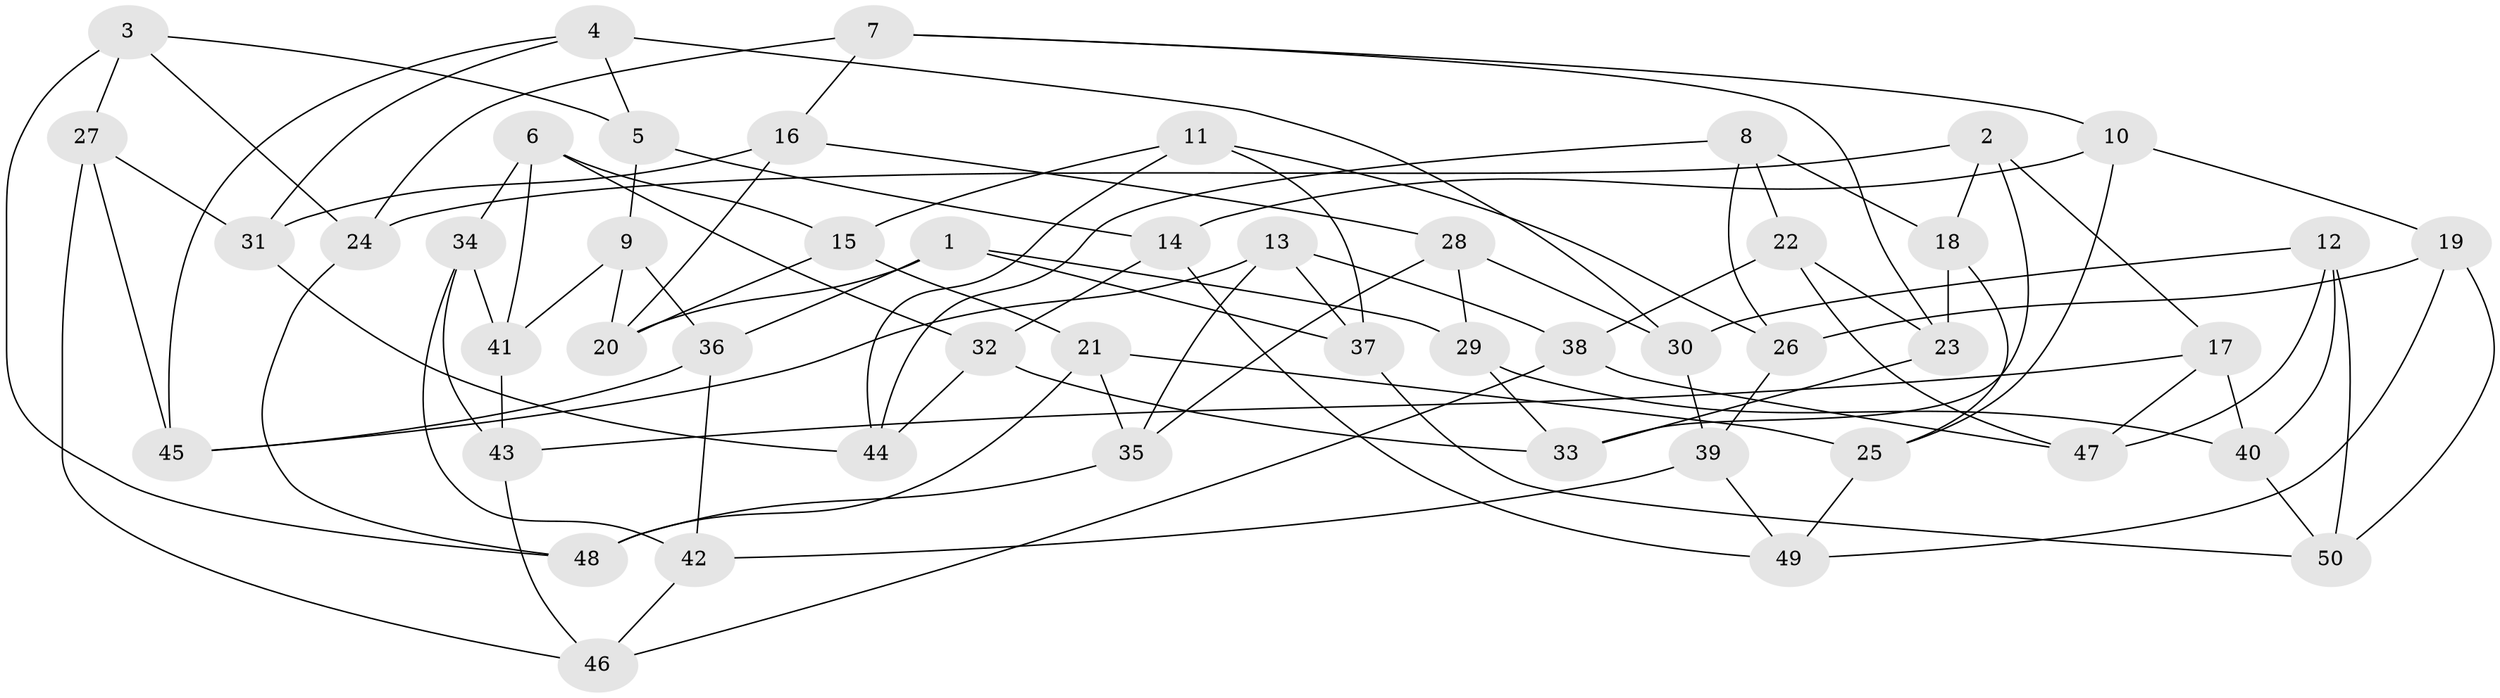 // coarse degree distribution, {3: 0.11428571428571428, 4: 0.7142857142857143, 5: 0.08571428571428572, 7: 0.02857142857142857, 8: 0.02857142857142857, 6: 0.02857142857142857}
// Generated by graph-tools (version 1.1) at 2025/01/03/04/25 22:01:36]
// undirected, 50 vertices, 100 edges
graph export_dot {
graph [start="1"]
  node [color=gray90,style=filled];
  1;
  2;
  3;
  4;
  5;
  6;
  7;
  8;
  9;
  10;
  11;
  12;
  13;
  14;
  15;
  16;
  17;
  18;
  19;
  20;
  21;
  22;
  23;
  24;
  25;
  26;
  27;
  28;
  29;
  30;
  31;
  32;
  33;
  34;
  35;
  36;
  37;
  38;
  39;
  40;
  41;
  42;
  43;
  44;
  45;
  46;
  47;
  48;
  49;
  50;
  1 -- 20;
  1 -- 29;
  1 -- 37;
  1 -- 36;
  2 -- 17;
  2 -- 33;
  2 -- 18;
  2 -- 24;
  3 -- 27;
  3 -- 48;
  3 -- 24;
  3 -- 5;
  4 -- 5;
  4 -- 31;
  4 -- 30;
  4 -- 45;
  5 -- 9;
  5 -- 14;
  6 -- 41;
  6 -- 34;
  6 -- 32;
  6 -- 15;
  7 -- 24;
  7 -- 16;
  7 -- 10;
  7 -- 23;
  8 -- 18;
  8 -- 26;
  8 -- 22;
  8 -- 44;
  9 -- 20;
  9 -- 41;
  9 -- 36;
  10 -- 19;
  10 -- 14;
  10 -- 25;
  11 -- 26;
  11 -- 37;
  11 -- 15;
  11 -- 44;
  12 -- 30;
  12 -- 50;
  12 -- 40;
  12 -- 47;
  13 -- 45;
  13 -- 35;
  13 -- 37;
  13 -- 38;
  14 -- 32;
  14 -- 49;
  15 -- 20;
  15 -- 21;
  16 -- 28;
  16 -- 20;
  16 -- 31;
  17 -- 43;
  17 -- 47;
  17 -- 40;
  18 -- 25;
  18 -- 23;
  19 -- 26;
  19 -- 50;
  19 -- 49;
  21 -- 48;
  21 -- 25;
  21 -- 35;
  22 -- 38;
  22 -- 47;
  22 -- 23;
  23 -- 33;
  24 -- 48;
  25 -- 49;
  26 -- 39;
  27 -- 46;
  27 -- 45;
  27 -- 31;
  28 -- 30;
  28 -- 29;
  28 -- 35;
  29 -- 40;
  29 -- 33;
  30 -- 39;
  31 -- 44;
  32 -- 33;
  32 -- 44;
  34 -- 43;
  34 -- 42;
  34 -- 41;
  35 -- 48;
  36 -- 45;
  36 -- 42;
  37 -- 50;
  38 -- 47;
  38 -- 46;
  39 -- 42;
  39 -- 49;
  40 -- 50;
  41 -- 43;
  42 -- 46;
  43 -- 46;
}
